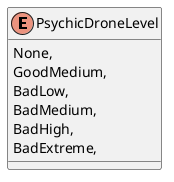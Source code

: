 @startuml
enum PsychicDroneLevel {
    None,
    GoodMedium,
    BadLow,
    BadMedium,
    BadHigh,
    BadExtreme,
}
@enduml
